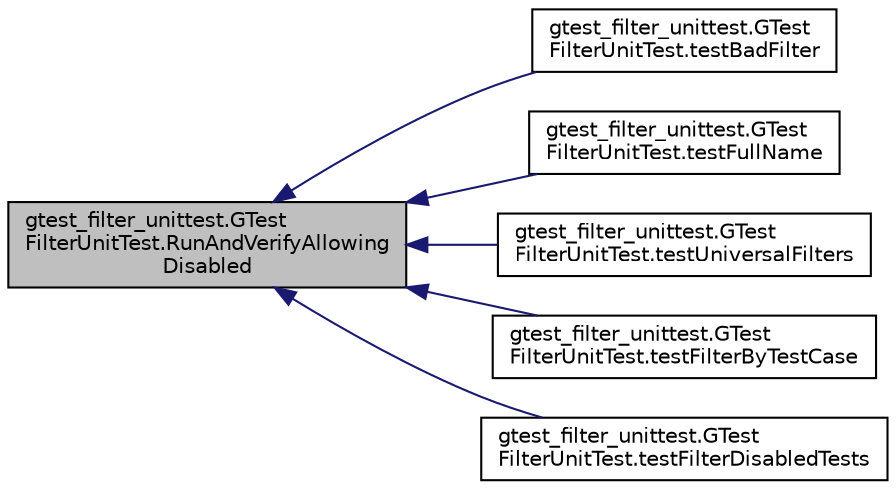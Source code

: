 digraph "gtest_filter_unittest.GTestFilterUnitTest.RunAndVerifyAllowingDisabled"
{
  edge [fontname="Helvetica",fontsize="10",labelfontname="Helvetica",labelfontsize="10"];
  node [fontname="Helvetica",fontsize="10",shape=record];
  rankdir="LR";
  Node120 [label="gtest_filter_unittest.GTest\lFilterUnitTest.RunAndVerifyAllowing\lDisabled",height=0.2,width=0.4,color="black", fillcolor="grey75", style="filled", fontcolor="black"];
  Node120 -> Node121 [dir="back",color="midnightblue",fontsize="10",style="solid",fontname="Helvetica"];
  Node121 [label="gtest_filter_unittest.GTest\lFilterUnitTest.testBadFilter",height=0.2,width=0.4,color="black", fillcolor="white", style="filled",URL="$d8/d2d/classgtest__filter__unittest_1_1_g_test_filter_unit_test.html#a2456062c177350a53244aea030aaf617"];
  Node120 -> Node122 [dir="back",color="midnightblue",fontsize="10",style="solid",fontname="Helvetica"];
  Node122 [label="gtest_filter_unittest.GTest\lFilterUnitTest.testFullName",height=0.2,width=0.4,color="black", fillcolor="white", style="filled",URL="$d8/d2d/classgtest__filter__unittest_1_1_g_test_filter_unit_test.html#a336d9203e26493bae11fbb514af38a6b"];
  Node120 -> Node123 [dir="back",color="midnightblue",fontsize="10",style="solid",fontname="Helvetica"];
  Node123 [label="gtest_filter_unittest.GTest\lFilterUnitTest.testUniversalFilters",height=0.2,width=0.4,color="black", fillcolor="white", style="filled",URL="$d8/d2d/classgtest__filter__unittest_1_1_g_test_filter_unit_test.html#ae9da48a79483e22e3f986e57de0dee37"];
  Node120 -> Node124 [dir="back",color="midnightblue",fontsize="10",style="solid",fontname="Helvetica"];
  Node124 [label="gtest_filter_unittest.GTest\lFilterUnitTest.testFilterByTestCase",height=0.2,width=0.4,color="black", fillcolor="white", style="filled",URL="$d8/d2d/classgtest__filter__unittest_1_1_g_test_filter_unit_test.html#ac59206c94324afdc09adbe5853856174"];
  Node120 -> Node125 [dir="back",color="midnightblue",fontsize="10",style="solid",fontname="Helvetica"];
  Node125 [label="gtest_filter_unittest.GTest\lFilterUnitTest.testFilterDisabledTests",height=0.2,width=0.4,color="black", fillcolor="white", style="filled",URL="$d8/d2d/classgtest__filter__unittest_1_1_g_test_filter_unit_test.html#a6d962adae2ee2697b3b92e84b60a795a"];
}
